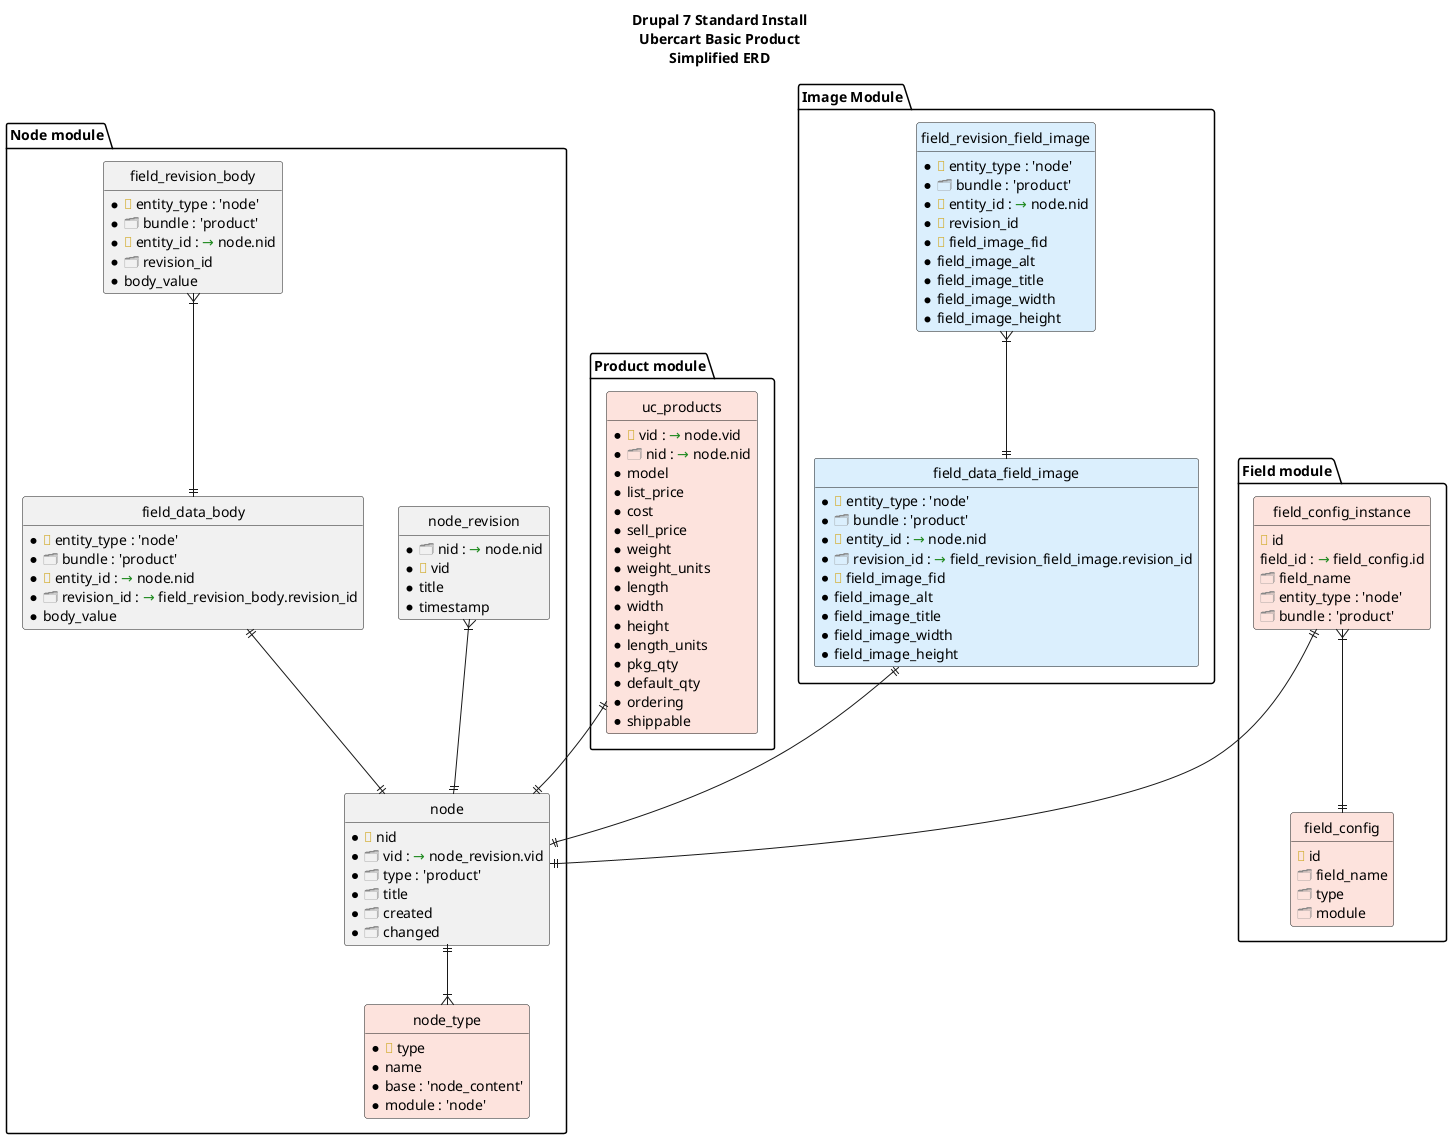 @startuml

title Drupal 7 Standard Install\nUbercart Basic Product\nSimplified ERD

hide circles
hide empty methods

!define KEY <color #D4AF37><U+1F511></color>
!define INDEX <color #888888><U+1F5C2></color>
!define FK <color #228B22><U+2192></color>
!define PINK #FDE3DD
!define BLUE #DBEFFD

package "Node module" {

  entity node {
     * KEY nid
     * INDEX vid : FK node_revision.vid
     * INDEX type : 'product'
     * INDEX title
     * INDEX created
     * INDEX changed
  }

  entity node_revision {
    * INDEX nid : FK node.nid
    * KEY vid
    * title
    * timestamp
  }

  node_revision }|--|| node

  entity node_type PINK {
    * KEY type
    * name
    * base : 'node_content'
    * module : 'node'
  }

  node ||--|{ node_type

  entity field_data_body {
    * KEY entity_type : 'node'
    * INDEX bundle : 'product'
    * KEY entity_id : FK node.nid
    * INDEX revision_id : FK field_revision_body.revision_id
    * body_value
  }

  field_data_body ||--|| node

  entity field_revision_body {
    * KEY entity_type : 'node'
    * INDEX bundle : 'product'
    * KEY entity_id : FK node.nid
    * INDEX revision_id
    * body_value
  }

  field_revision_body }|--|| field_data_body

}
'end package "Node module"

package "Field module" {

  entity field_config PINK {
    KEY id
    INDEX field_name
    INDEX type
    INDEX module
  }

  entity field_config_instance PINK {
    KEY id
    field_id : FK field_config.id
    INDEX field_name
    INDEX entity_type : 'node'
    INDEX bundle : 'product'
  }

  field_config_instance }|--|| field_config
  field_config_instance ||--|| node

}
'end package "Field module"

package "Product module" {
  entity "uc_products" PINK {
    * KEY vid : FK node.vid
    * INDEX nid : FK node.nid
    * model
    * list_price
    * cost
    * sell_price
    * weight
    * weight_units
    * length
    * width
    * height
    * length_units
    * pkg_qty
    * default_qty
    * ordering
    * shippable
  }
}
'end package "Product module"

uc_products ||--|| node

package "Image Module" {

  entity field_data_field_image BLUE {
    * KEY entity_type : 'node'
    * INDEX bundle : 'product'
    * KEY entity_id : FK node.nid
    * INDEX revision_id : FK field_revision_field_image.revision_id
    * KEY field_image_fid
    * field_image_alt
    * field_image_title
    * field_image_width
    * field_image_height
  }

  field_data_field_image ||--|| node

  entity field_revision_field_image BLUE {
    * KEY entity_type : 'node'
    * INDEX bundle : 'product'
    * KEY entity_id : FK node.nid
    * KEY revision_id
    * KEY field_image_fid
    * field_image_alt
    * field_image_title
    * field_image_width
    * field_image_height
  }

  field_revision_field_image }|--|| field_data_field_image
}

@enduml

